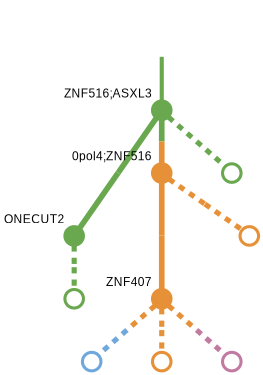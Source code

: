 strict digraph  {
graph[splines=false]; nodesep=0.7; rankdir=TB; ranksep=0.6; forcelabels=true; dpi=600; size=2.5;
0 [color="#6aa84fff", fillcolor="#6aa84fff", fixedsize=true, fontname=Arial, fontsize="12pt", height="0.25", label="", penwidth=3, shape=circle, style=filled, xlabel="ZNF516;ASXL3"];
1 [color="#6aa84fff", fillcolor="#6aa84fff", fixedsize=true, fontname=Arial, fontsize="12pt", height="0.25", label="", penwidth=3, shape=circle, style=filled, xlabel=ONECUT2];
3 [color="#e69138ff", fillcolor="#e69138ff", fixedsize=true, fontname=Arial, fontsize="12pt", height="0.25", label="", penwidth=3, shape=circle, style=filled, xlabel="0pol4;ZNF516"];
4 [color="#6aa84fff", fillcolor="#6aa84fff", fixedsize=true, fontname=Arial, fontsize="12pt", height="0.25", label="", penwidth=3, shape=circle, style=solid, xlabel=""];
6 [color="#6aa84fff", fillcolor="#6aa84fff", fixedsize=true, fontname=Arial, fontsize="12pt", height="0.25", label="", penwidth=3, shape=circle, style=solid, xlabel=""];
2 [color="#e69138ff", fillcolor="#e69138ff", fixedsize=true, fontname=Arial, fontsize="12pt", height="0.25", label="", penwidth=3, shape=circle, style=filled, xlabel=ZNF407];
7 [color="#6fa8dcff", fillcolor="#6fa8dcff", fixedsize=true, fontname=Arial, fontsize="12pt", height="0.25", label="", penwidth=3, shape=circle, style=solid, xlabel=""];
8 [color="#e69138ff", fillcolor="#e69138ff", fixedsize=true, fontname=Arial, fontsize="12pt", height="0.25", label="", penwidth=3, shape=circle, style=solid, xlabel=""];
9 [color="#c27ba0ff", fillcolor="#c27ba0ff", fixedsize=true, fontname=Arial, fontsize="12pt", height="0.25", label="", penwidth=3, shape=circle, style=solid, xlabel=""];
5 [color="#e69138ff", fillcolor="#e69138ff", fixedsize=true, fontname=Arial, fontsize="12pt", height="0.25", label="", penwidth=3, shape=circle, style=solid, xlabel=""];
normal [label="", penwidth=3, style=invis, xlabel="ZNF516;ASXL3"];
0 -> 1  [arrowsize=0, color="#6aa84fff;0.5:#6aa84fff", minlen="2.5", penwidth="5.5", style=solid];
0 -> 3  [arrowsize=0, color="#6aa84fff;0.5:#e69138ff", minlen="1.75", penwidth="5.5", style=solid];
0 -> 4  [arrowsize=0, color="#6aa84fff;0.5:#6aa84fff", minlen="1.75", penwidth=5, style=dashed];
1 -> 6  [arrowsize=0, color="#6aa84fff;0.5:#6aa84fff", minlen="1.75", penwidth=5, style=dashed];
3 -> 2  [arrowsize=0, color="#e69138ff;0.5:#e69138ff", minlen="2.5", penwidth="5.5", style=solid];
3 -> 5  [arrowsize=0, color="#e69138ff;0.5:#e69138ff", minlen="1.75", penwidth=5, style=dashed];
2 -> 7  [arrowsize=0, color="#e69138ff;0.5:#6fa8dcff", minlen="1.75", penwidth=5, style=dashed];
2 -> 8  [arrowsize=0, color="#e69138ff;0.5:#e69138ff", minlen="1.75", penwidth=5, style=dashed];
2 -> 9  [arrowsize=0, color="#e69138ff;0.5:#c27ba0ff", minlen="1.75", penwidth=5, style=dashed];
normal -> 0  [arrowsize=0, color="#6aa84fff", label="", penwidth=4, style=solid];
}
